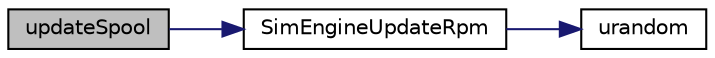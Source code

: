 digraph "updateSpool"
{
  edge [fontname="Helvetica",fontsize="10",labelfontname="Helvetica",labelfontsize="10"];
  node [fontname="Helvetica",fontsize="10",shape=record];
  rankdir="LR";
  Node1 [label="updateSpool",height=0.2,width=0.4,color="black", fillcolor="grey75", style="filled", fontcolor="black"];
  Node1 -> Node2 [color="midnightblue",fontsize="10",style="solid",fontname="Helvetica"];
  Node2 [label="SimEngineUpdateRpm",height=0.2,width=0.4,color="black", fillcolor="white", style="filled",URL="$engine_8cpp.html#ae1009939b3afed994d111c57be5b5887"];
  Node2 -> Node3 [color="midnightblue",fontsize="10",style="solid",fontname="Helvetica"];
  Node3 [label="urandom",height=0.2,width=0.4,color="black", fillcolor="white", style="filled",URL="$_distribution_8cpp.html#a5d688d70363408aef33fdb9bea5f7d50"];
}
